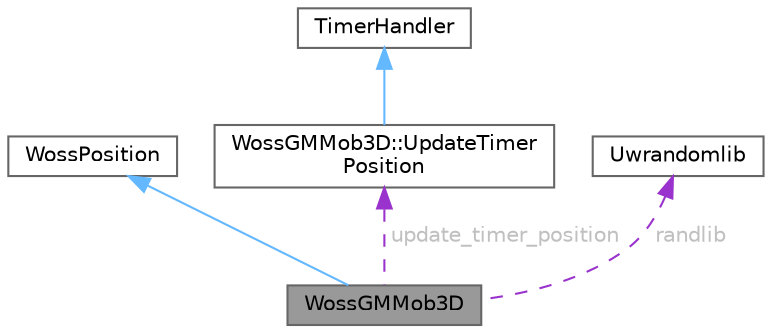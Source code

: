 digraph "WossGMMob3D"
{
 // LATEX_PDF_SIZE
  bgcolor="transparent";
  edge [fontname=Helvetica,fontsize=10,labelfontname=Helvetica,labelfontsize=10];
  node [fontname=Helvetica,fontsize=10,shape=box,height=0.2,width=0.4];
  Node1 [id="Node000001",label="WossGMMob3D",height=0.2,width=0.4,color="gray40", fillcolor="grey60", style="filled", fontcolor="black",tooltip="This class implements the Gauss Markov mobility model."];
  Node2 -> Node1 [id="edge1_Node000001_Node000002",dir="back",color="steelblue1",style="solid",tooltip=" "];
  Node2 [id="Node000002",label="WossPosition",height=0.2,width=0.4,color="gray40", fillcolor="white", style="filled",tooltip=" "];
  Node3 -> Node1 [id="edge2_Node000001_Node000003",dir="back",color="darkorchid3",style="dashed",tooltip=" ",label=" update_timer_position",fontcolor="grey" ];
  Node3 [id="Node000003",label="WossGMMob3D::UpdateTimer\lPosition",height=0.2,width=0.4,color="gray40", fillcolor="white", style="filled",URL="$classWossGMMob3D_1_1UpdateTimerPosition.html",tooltip="Base class of UpdateTimerPosition class which is inherited from TimerHandler class."];
  Node4 -> Node3 [id="edge3_Node000003_Node000004",dir="back",color="steelblue1",style="solid",tooltip=" "];
  Node4 [id="Node000004",label="TimerHandler",height=0.2,width=0.4,color="gray40", fillcolor="white", style="filled",tooltip=" "];
  Node5 -> Node1 [id="edge4_Node000001_Node000005",dir="back",color="darkorchid3",style="dashed",tooltip=" ",label=" randlib",fontcolor="grey" ];
  Node5 [id="Node000005",label="Uwrandomlib",height=0.2,width=0.4,color="gray40", fillcolor="white", style="filled",URL="$classUwrandomlib.html",tooltip=" "];
}
